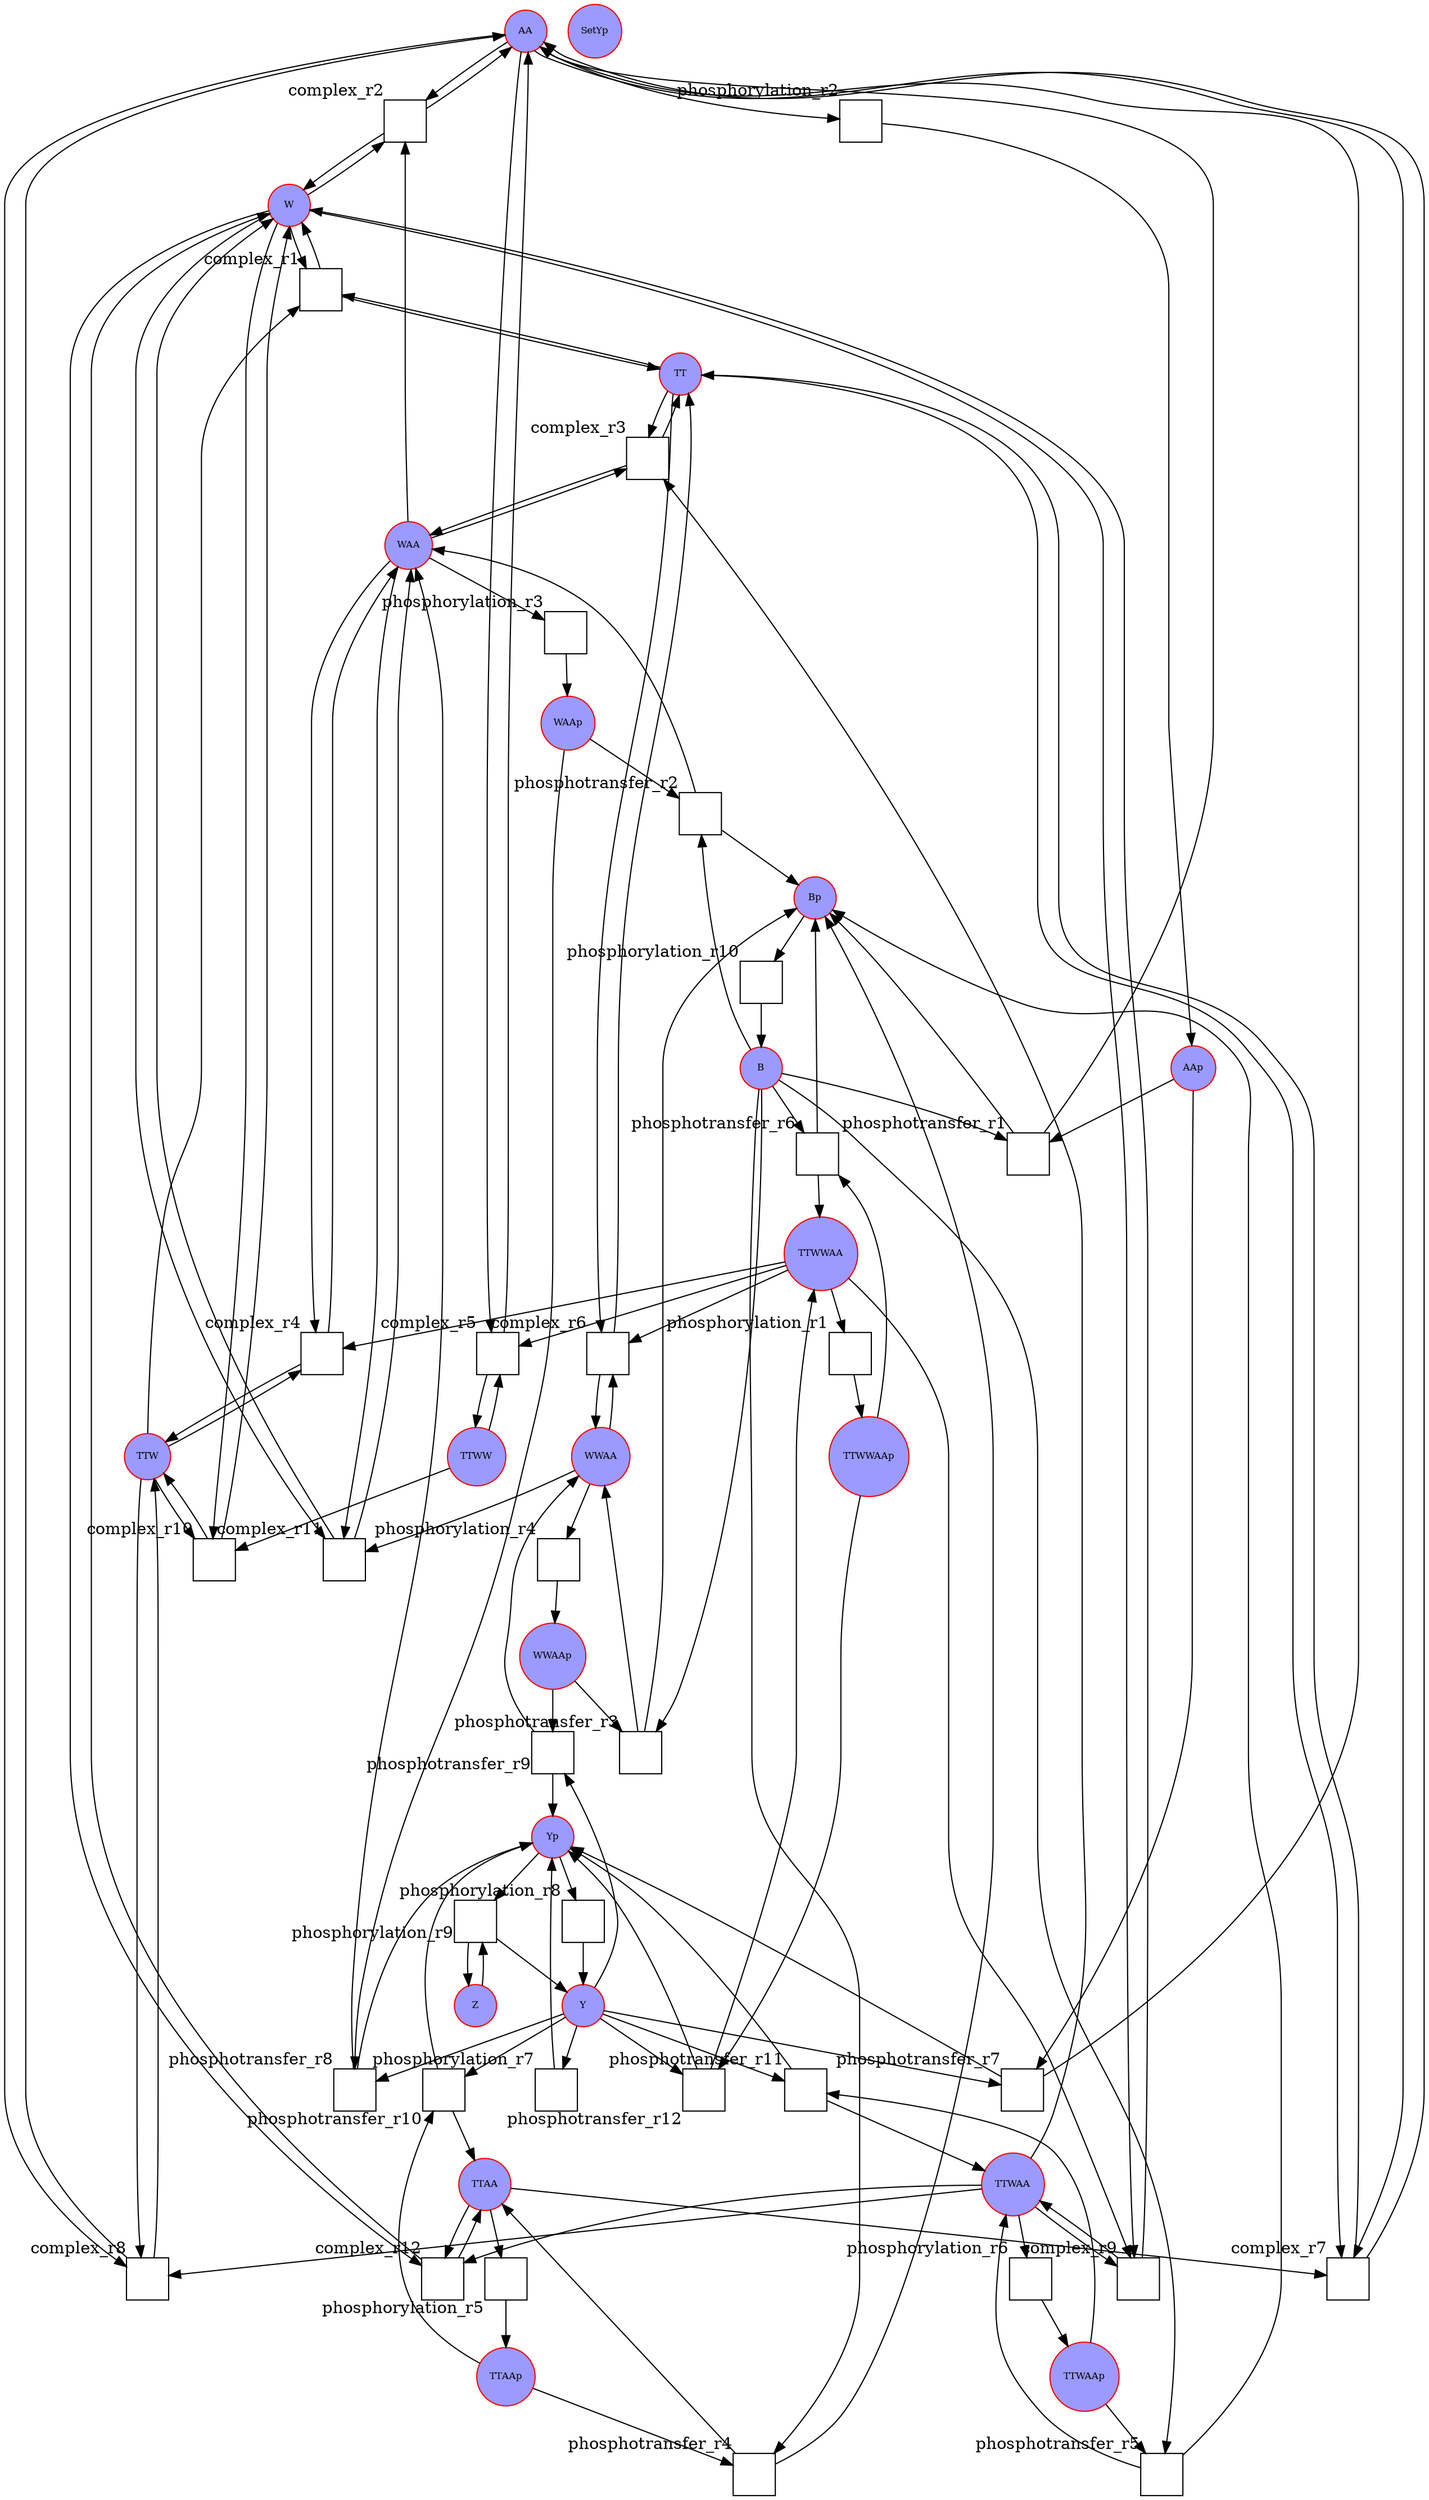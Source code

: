 strict digraph  {
"/cell/AA" [color=red, fillcolor="#0000ff64", fontsize=8, label=AA, shape=circle, style=filled, type=species];
"/cell/AAp" [color=red, fillcolor="#0000ff64", fontsize=8, label=AAp, shape=circle, style=filled, type=species];
"/cell/W" [color=red, fillcolor="#0000ff64", fontsize=8, label=W, shape=circle, style=filled, type=species];
"/cell/WAA" [color=red, fillcolor="#0000ff64", fontsize=8, label=WAA, shape=circle, style=filled, type=species];
"/cell/WAAp" [color=red, fillcolor="#0000ff64", fontsize=8, label=WAAp, shape=circle, style=filled, type=species];
"/cell/WWAA" [color=red, fillcolor="#0000ff64", fontsize=8, label=WWAA, shape=circle, style=filled, type=species];
"/cell/WWAAp" [color=red, fillcolor="#0000ff64", fontsize=8, label=WWAAp, shape=circle, style=filled, type=species];
"/cell/TT" [color=red, fillcolor="#0000ff64", fontsize=8, label=TT, shape=circle, style=filled, type=species];
"/cell/TTW" [color=red, fillcolor="#0000ff64", fontsize=8, label=TTW, shape=circle, style=filled, type=species];
"/cell/TTWW" [color=red, fillcolor="#0000ff64", fontsize=8, label=TTWW, shape=circle, style=filled, type=species];
"/cell/TTWAA" [color=red, fillcolor="#0000ff64", fontsize=8, label=TTWAA, shape=circle, style=filled, type=species];
"/cell/TTWAAp" [color=red, fillcolor="#0000ff64", fontsize=8, label=TTWAAp, shape=circle, style=filled, type=species];
"/cell/TTAA" [color=red, fillcolor="#0000ff64", fontsize=8, label=TTAA, shape=circle, style=filled, type=species];
"/cell/TTAAp" [color=red, fillcolor="#0000ff64", fontsize=8, label=TTAAp, shape=circle, style=filled, type=species];
"/cell/TTWWAA" [color=red, fillcolor="#0000ff64", fontsize=8, label=TTWWAA, shape=circle, style=filled, type=species];
"/cell/TTWWAAp" [color=red, fillcolor="#0000ff64", fontsize=8, label=TTWWAAp, shape=circle, style=filled, type=species];
"/cell/Y" [color=red, fillcolor="#0000ff64", fontsize=8, label=Y, shape=circle, style=filled, type=species];
"/cell/Yp" [color=red, fillcolor="#0000ff64", fontsize=8, label=Yp, shape=circle, style=filled, type=species];
"/cell/Z" [color=red, fillcolor="#0000ff64", fontsize=8, label=Z, shape=circle, style=filled, type=species];
"/cell/B" [color=red, fillcolor="#0000ff64", fontsize=8, label=B, shape=circle, style=filled, type=species];
"/cell/Bp" [color=red, fillcolor="#0000ff64", fontsize=8, label=Bp, shape=circle, style=filled, type=species];
"/cell/SetYp" [color=red, fillcolor="#0000ff64", fontsize=8, label=SetYp, shape=circle, style=filled, type=species];
"/cell/complex_r1" [label="", shape=square, type=reaction, xlabel=complex_r1];
"/cell/complex_r2" [label="", shape=square, type=reaction, xlabel=complex_r2];
"/cell/complex_r3" [label="", shape=square, type=reaction, xlabel=complex_r3];
"/cell/complex_r4" [label="", shape=square, type=reaction, xlabel=complex_r4];
"/cell/complex_r5" [label="", shape=square, type=reaction, xlabel=complex_r5];
"/cell/complex_r6" [label="", shape=square, type=reaction, xlabel=complex_r6];
"/cell/complex_r7" [label="", shape=square, type=reaction, xlabel=complex_r7];
"/cell/complex_r8" [label="", shape=square, type=reaction, xlabel=complex_r8];
"/cell/complex_r9" [label="", shape=square, type=reaction, xlabel=complex_r9];
"/cell/complex_r10" [label="", shape=square, type=reaction, xlabel=complex_r10];
"/cell/complex_r11" [label="", shape=square, type=reaction, xlabel=complex_r11];
"/cell/complex_r12" [label="", shape=square, type=reaction, xlabel=complex_r12];
"/cell/phosphorylation_r1" [label="", shape=square, type=reaction, xlabel=phosphorylation_r1];
"/cell/phosphorylation_r2" [label="", shape=square, type=reaction, xlabel=phosphorylation_r2];
"/cell/phosphorylation_r3" [label="", shape=square, type=reaction, xlabel=phosphorylation_r3];
"/cell/phosphorylation_r4" [label="", shape=square, type=reaction, xlabel=phosphorylation_r4];
"/cell/phosphorylation_r5" [label="", shape=square, type=reaction, xlabel=phosphorylation_r5];
"/cell/phosphorylation_r6" [label="", shape=square, type=reaction, xlabel=phosphorylation_r6];
"/cell/phosphorylation_r7" [label="", shape=square, type=reaction, xlabel=phosphorylation_r7];
"/cell/phosphorylation_r8" [label="", shape=square, type=reaction, xlabel=phosphorylation_r8];
"/cell/phosphorylation_r9" [label="", shape=square, type=reaction, xlabel=phosphorylation_r9];
"/cell/phosphorylation_r10" [label="", shape=square, type=reaction, xlabel=phosphorylation_r10];
"/cell/phosphotransfer_r1" [label="", shape=square, type=reaction, xlabel=phosphotransfer_r1];
"/cell/phosphotransfer_r2" [label="", shape=square, type=reaction, xlabel=phosphotransfer_r2];
"/cell/phosphotransfer_r3" [label="", shape=square, type=reaction, xlabel=phosphotransfer_r3];
"/cell/phosphotransfer_r4" [label="", shape=square, type=reaction, xlabel=phosphotransfer_r4];
"/cell/phosphotransfer_r5" [label="", shape=square, type=reaction, xlabel=phosphotransfer_r5];
"/cell/phosphotransfer_r6" [label="", shape=square, type=reaction, xlabel=phosphotransfer_r6];
"/cell/phosphotransfer_r7" [label="", shape=square, type=reaction, xlabel=phosphotransfer_r7];
"/cell/phosphotransfer_r8" [label="", shape=square, type=reaction, xlabel=phosphotransfer_r8];
"/cell/phosphotransfer_r9" [label="", shape=square, type=reaction, xlabel=phosphotransfer_r9];
"/cell/phosphotransfer_r10" [label="", shape=square, type=reaction, xlabel=phosphotransfer_r10];
"/cell/phosphotransfer_r11" [label="", shape=square, type=reaction, xlabel=phosphotransfer_r11];
"/cell/phosphotransfer_r12" [label="", shape=square, type=reaction, xlabel=phosphotransfer_r12];
"/cell/AA" -> "/cell/complex_r2";
"/cell/AA" -> "/cell/complex_r5";
"/cell/AA" -> "/cell/complex_r7";
"/cell/AA" -> "/cell/complex_r8";
"/cell/AA" -> "/cell/phosphorylation_r2";
"/cell/AAp" -> "/cell/phosphotransfer_r1";
"/cell/AAp" -> "/cell/phosphotransfer_r7";
"/cell/W" -> "/cell/complex_r1";
"/cell/W" -> "/cell/complex_r2";
"/cell/W" -> "/cell/complex_r9";
"/cell/W" -> "/cell/complex_r10";
"/cell/W" -> "/cell/complex_r11";
"/cell/W" -> "/cell/complex_r12";
"/cell/WAA" -> "/cell/complex_r2";
"/cell/WAA" -> "/cell/complex_r3";
"/cell/WAA" -> "/cell/complex_r4";
"/cell/WAA" -> "/cell/complex_r11";
"/cell/WAA" -> "/cell/phosphorylation_r3";
"/cell/WAAp" -> "/cell/phosphotransfer_r2";
"/cell/WAAp" -> "/cell/phosphotransfer_r8";
"/cell/WWAA" -> "/cell/complex_r6";
"/cell/WWAA" -> "/cell/complex_r11";
"/cell/WWAA" -> "/cell/phosphorylation_r4";
"/cell/WWAAp" -> "/cell/phosphotransfer_r3";
"/cell/WWAAp" -> "/cell/phosphotransfer_r9";
"/cell/TT" -> "/cell/complex_r1";
"/cell/TT" -> "/cell/complex_r3";
"/cell/TT" -> "/cell/complex_r6";
"/cell/TT" -> "/cell/complex_r7";
"/cell/TTW" -> "/cell/complex_r1";
"/cell/TTW" -> "/cell/complex_r4";
"/cell/TTW" -> "/cell/complex_r8";
"/cell/TTW" -> "/cell/complex_r10";
"/cell/TTWW" -> "/cell/complex_r5";
"/cell/TTWW" -> "/cell/complex_r10";
"/cell/TTWAA" -> "/cell/complex_r3";
"/cell/TTWAA" -> "/cell/complex_r8";
"/cell/TTWAA" -> "/cell/complex_r9";
"/cell/TTWAA" -> "/cell/complex_r12";
"/cell/TTWAA" -> "/cell/phosphorylation_r6";
"/cell/TTWAAp" -> "/cell/phosphotransfer_r5";
"/cell/TTWAAp" -> "/cell/phosphotransfer_r11";
"/cell/TTAA" -> "/cell/complex_r7";
"/cell/TTAA" -> "/cell/complex_r12";
"/cell/TTAA" -> "/cell/phosphorylation_r5";
"/cell/TTAAp" -> "/cell/phosphotransfer_r4";
"/cell/TTAAp" -> "/cell/phosphotransfer_r10";
"/cell/TTWWAA" -> "/cell/complex_r4";
"/cell/TTWWAA" -> "/cell/complex_r5";
"/cell/TTWWAA" -> "/cell/complex_r6";
"/cell/TTWWAA" -> "/cell/complex_r9";
"/cell/TTWWAA" -> "/cell/phosphorylation_r1";
"/cell/TTWWAAp" -> "/cell/phosphotransfer_r6";
"/cell/TTWWAAp" -> "/cell/phosphotransfer_r12";
"/cell/Y" -> "/cell/phosphorylation_r7";
"/cell/Y" -> "/cell/phosphotransfer_r7";
"/cell/Y" -> "/cell/phosphotransfer_r8";
"/cell/Y" -> "/cell/phosphotransfer_r9";
"/cell/Y" -> "/cell/phosphotransfer_r10";
"/cell/Y" -> "/cell/phosphotransfer_r11";
"/cell/Y" -> "/cell/phosphotransfer_r12";
"/cell/Yp" -> "/cell/phosphorylation_r8";
"/cell/Yp" -> "/cell/phosphorylation_r9";
"/cell/Z" -> "/cell/phosphorylation_r9";
"/cell/B" -> "/cell/phosphotransfer_r1";
"/cell/B" -> "/cell/phosphotransfer_r2";
"/cell/B" -> "/cell/phosphotransfer_r3";
"/cell/B" -> "/cell/phosphotransfer_r4";
"/cell/B" -> "/cell/phosphotransfer_r5";
"/cell/B" -> "/cell/phosphotransfer_r6";
"/cell/Bp" -> "/cell/phosphorylation_r10";
"/cell/complex_r1" -> "/cell/TT";
"/cell/complex_r1" -> "/cell/W";
"/cell/complex_r2" -> "/cell/W";
"/cell/complex_r2" -> "/cell/AA";
"/cell/complex_r3" -> "/cell/TT";
"/cell/complex_r3" -> "/cell/WAA";
"/cell/complex_r4" -> "/cell/TTW";
"/cell/complex_r4" -> "/cell/WAA";
"/cell/complex_r5" -> "/cell/TTWW";
"/cell/complex_r5" -> "/cell/AA";
"/cell/complex_r6" -> "/cell/TT";
"/cell/complex_r6" -> "/cell/WWAA";
"/cell/complex_r7" -> "/cell/TT";
"/cell/complex_r7" -> "/cell/AA";
"/cell/complex_r8" -> "/cell/TTW";
"/cell/complex_r8" -> "/cell/AA";
"/cell/complex_r9" -> "/cell/TTWAA";
"/cell/complex_r9" -> "/cell/W";
"/cell/complex_r10" -> "/cell/TTW";
"/cell/complex_r10" -> "/cell/W";
"/cell/complex_r11" -> "/cell/W";
"/cell/complex_r11" -> "/cell/WAA";
"/cell/complex_r12" -> "/cell/TTAA";
"/cell/complex_r12" -> "/cell/W";
"/cell/phosphorylation_r1" -> "/cell/TTWWAAp";
"/cell/phosphorylation_r2" -> "/cell/AAp";
"/cell/phosphorylation_r3" -> "/cell/WAAp";
"/cell/phosphorylation_r4" -> "/cell/WWAAp";
"/cell/phosphorylation_r5" -> "/cell/TTAAp";
"/cell/phosphorylation_r6" -> "/cell/TTWAAp";
"/cell/phosphorylation_r7" -> "/cell/Yp";
"/cell/phosphorylation_r8" -> "/cell/Y";
"/cell/phosphorylation_r9" -> "/cell/Y";
"/cell/phosphorylation_r9" -> "/cell/Z";
"/cell/phosphorylation_r10" -> "/cell/B";
"/cell/phosphotransfer_r1" -> "/cell/Bp";
"/cell/phosphotransfer_r1" -> "/cell/AA";
"/cell/phosphotransfer_r2" -> "/cell/Bp";
"/cell/phosphotransfer_r2" -> "/cell/WAA";
"/cell/phosphotransfer_r3" -> "/cell/Bp";
"/cell/phosphotransfer_r3" -> "/cell/WWAA";
"/cell/phosphotransfer_r4" -> "/cell/Bp";
"/cell/phosphotransfer_r4" -> "/cell/TTAA";
"/cell/phosphotransfer_r5" -> "/cell/Bp";
"/cell/phosphotransfer_r5" -> "/cell/TTWAA";
"/cell/phosphotransfer_r6" -> "/cell/Bp";
"/cell/phosphotransfer_r6" -> "/cell/TTWWAA";
"/cell/phosphotransfer_r7" -> "/cell/Yp";
"/cell/phosphotransfer_r7" -> "/cell/AA";
"/cell/phosphotransfer_r8" -> "/cell/Yp";
"/cell/phosphotransfer_r8" -> "/cell/WAA";
"/cell/phosphotransfer_r9" -> "/cell/Yp";
"/cell/phosphotransfer_r9" -> "/cell/WWAA";
"/cell/phosphotransfer_r10" -> "/cell/Yp";
"/cell/phosphotransfer_r10" -> "/cell/TTAA";
"/cell/phosphotransfer_r11" -> "/cell/Yp";
"/cell/phosphotransfer_r11" -> "/cell/TTWAA";
"/cell/phosphotransfer_r12" -> "/cell/Yp";
"/cell/phosphotransfer_r12" -> "/cell/TTWWAA";
}
